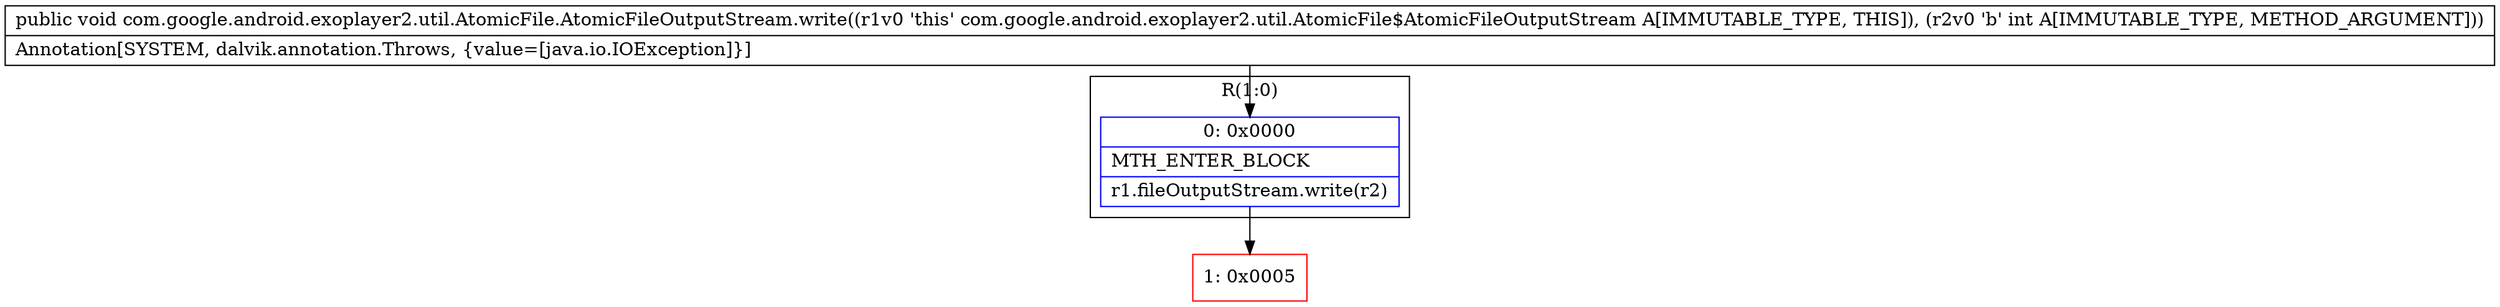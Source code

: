 digraph "CFG forcom.google.android.exoplayer2.util.AtomicFile.AtomicFileOutputStream.write(I)V" {
subgraph cluster_Region_800720122 {
label = "R(1:0)";
node [shape=record,color=blue];
Node_0 [shape=record,label="{0\:\ 0x0000|MTH_ENTER_BLOCK\l|r1.fileOutputStream.write(r2)\l}"];
}
Node_1 [shape=record,color=red,label="{1\:\ 0x0005}"];
MethodNode[shape=record,label="{public void com.google.android.exoplayer2.util.AtomicFile.AtomicFileOutputStream.write((r1v0 'this' com.google.android.exoplayer2.util.AtomicFile$AtomicFileOutputStream A[IMMUTABLE_TYPE, THIS]), (r2v0 'b' int A[IMMUTABLE_TYPE, METHOD_ARGUMENT]))  | Annotation[SYSTEM, dalvik.annotation.Throws, \{value=[java.io.IOException]\}]\l}"];
MethodNode -> Node_0;
Node_0 -> Node_1;
}

